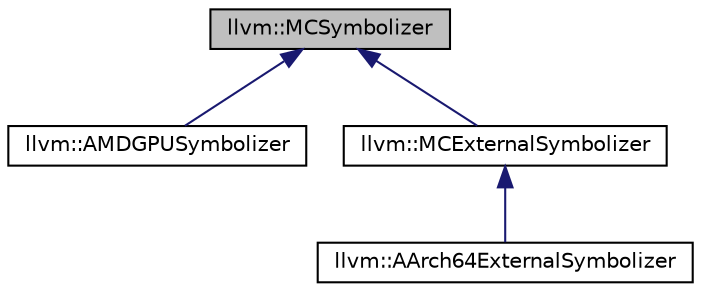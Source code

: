digraph "llvm::MCSymbolizer"
{
 // LATEX_PDF_SIZE
  bgcolor="transparent";
  edge [fontname="Helvetica",fontsize="10",labelfontname="Helvetica",labelfontsize="10"];
  node [fontname="Helvetica",fontsize="10",shape=record];
  Node1 [label="llvm::MCSymbolizer",height=0.2,width=0.4,color="black", fillcolor="grey75", style="filled", fontcolor="black",tooltip="Symbolize and annotate disassembled instructions."];
  Node1 -> Node2 [dir="back",color="midnightblue",fontsize="10",style="solid",fontname="Helvetica"];
  Node2 [label="llvm::AMDGPUSymbolizer",height=0.2,width=0.4,color="black",URL="$classllvm_1_1AMDGPUSymbolizer.html",tooltip=" "];
  Node1 -> Node3 [dir="back",color="midnightblue",fontsize="10",style="solid",fontname="Helvetica"];
  Node3 [label="llvm::MCExternalSymbolizer",height=0.2,width=0.4,color="black",URL="$classllvm_1_1MCExternalSymbolizer.html",tooltip="Symbolize using user-provided, C API, callbacks."];
  Node3 -> Node4 [dir="back",color="midnightblue",fontsize="10",style="solid",fontname="Helvetica"];
  Node4 [label="llvm::AArch64ExternalSymbolizer",height=0.2,width=0.4,color="black",URL="$classllvm_1_1AArch64ExternalSymbolizer.html",tooltip=" "];
}
